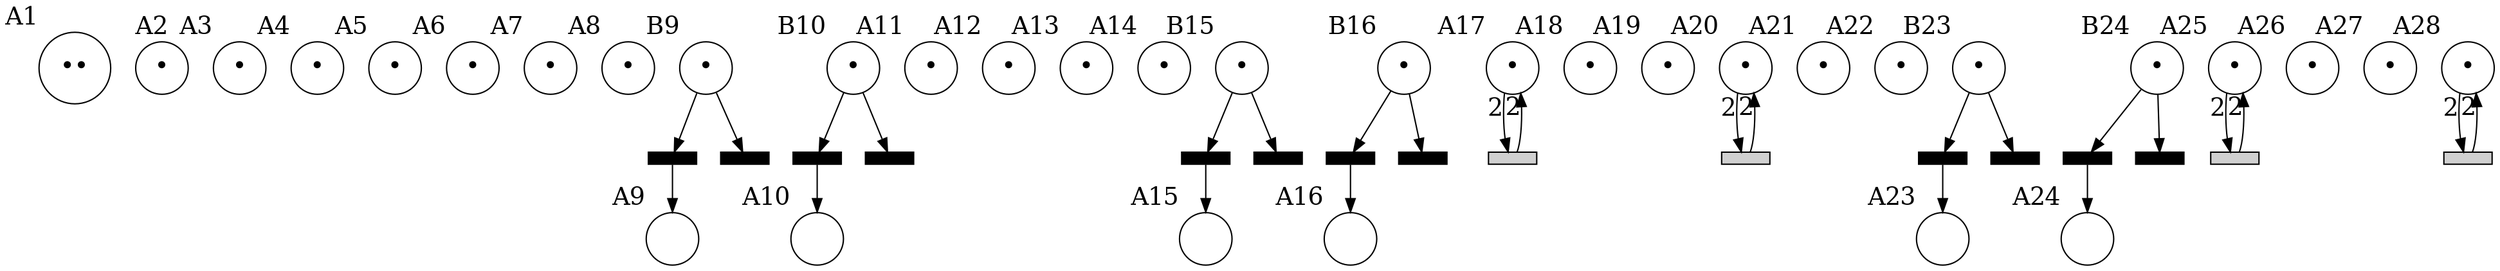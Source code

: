digraph G {

	node[fontsize=18];
	edge[fontsize=18];
	A1 [shape=circle,xlabel="A1",label="••",pos="0.000000,0.000000!"];
	A2 [shape=circle,xlabel="A2",label="•",pos="0.000000,-0.746947!"];
	A3 [shape=circle,xlabel="A3",label="•",pos="0.000000,-1.493894!"];
	A4 [shape=circle,xlabel="A4",label="•",pos="0.000000,-2.240841!"];
	A5 [shape=circle,xlabel="A5",label="•",pos="-0.746947,-2.614314!"];
	A6 [shape=circle,xlabel="A6",label="•",pos="-1.493894,-2.987788!"];
	A7 [shape=circle,xlabel="A7",label="•",pos="-2.240841,-3.361261!"];
	A8 [shape=circle,xlabel="A8",label="•",pos="-2.987788,-3.734735!"];
	A9 [shape=circle,xlabel="A9",label=" ",pos="0.746947,-2.614314!"];
	B9 [shape=circle,xlabel="B9",label="•",pos="0.746947,-1.601814!"];
	A10 [shape=circle,xlabel="A10",label=" ",pos="1.493894,-2.987788!"];
	B10 [shape=circle,xlabel="B10",label="•",pos="1.493894,-1.975288!"];
	A11 [shape=circle,xlabel="A11",label="•",pos="2.240841,-3.361261!"];
	A12 [shape=circle,xlabel="A12",label="•",pos="2.987788,-3.734735!"];
	A13 [shape=circle,xlabel="A13",label="•",pos="-2.987788,-4.481681!"];
	A14 [shape=circle,xlabel="A14",label="•",pos="-2.987788,-5.228628!"];
	A15 [shape=circle,xlabel="A15",label=" ",pos="-3.734735,-5.602102!"];
	B15 [shape=circle,xlabel="B15",label="•",pos="-3.734735,-4.589602!"];
	A16 [shape=circle,xlabel="A16",label=" ",pos="-4.481681,-5.975575!"];
	B16 [shape=circle,xlabel="B16",label="•",pos="-4.481681,-4.963075!"];
	A17 [shape=circle,xlabel="A17",label="•",pos="-5.228628,-6.349049!"];
	A18 [shape=circle,xlabel="A18",label="•",pos="-2.240841,-5.602102!"];
	A19 [shape=circle,xlabel="A19",label="•",pos="-1.493894,-5.975575!"];
	A20 [shape=circle,xlabel="A20",label="•",pos="-0.746947,-6.349049!"];
	A21 [shape=circle,xlabel="A21",label="•",pos="2.987788,-4.481681!"];
	A22 [shape=circle,xlabel="A22",label="•",pos="2.987788,-5.228628!"];
	A23 [shape=circle,xlabel="A23",label=" ",pos="2.240841,-5.602102!"];
	B23 [shape=circle,xlabel="B23",label="•",pos="2.240841,-4.589602!"];
	A24 [shape=circle,xlabel="A24",label=" ",pos="1.493894,-5.975575!"];
	B24 [shape=circle,xlabel="B24",label="•",pos="1.493894,-4.963075!"];
	A25 [shape=circle,xlabel="A25",label="•",pos="0.746947,-6.349049!"];
	A26 [shape=circle,xlabel="A26",label="•",pos="3.734735,-5.602102!"];
	A27 [shape=circle,xlabel="A27",label="•",pos="4.481681,-5.975575!"];
	A28 [shape=circle,xlabel="A28",label="•",pos="5.228628,-6.349049!"];
	tb9 [shape=rect,fixedsize=true,height=0.12,width=0.5,style=filled,fillcolor=black,xlabel="",label="",pos="0.746947,-2.108064!"];
	tAb9 [shape=rect,fixedsize=true,height=0.12,width=0.5,style=filled,fillcolor=black,xlabel="",label="",pos="0.746947,-1.095564!"];
	tb10 [shape=rect,fixedsize=true,height=0.12,width=0.5,style=filled,fillcolor=black,xlabel="",label="",pos="1.493894,-2.481538!"];
	tAb10 [shape=rect,fixedsize=true,height=0.12,width=0.5,style=filled,fillcolor=black,xlabel="",label="",pos="1.493894,-1.469038!"];
	tb15 [shape=rect,fixedsize=true,height=0.12,width=0.5,style=filled,fillcolor=black,xlabel="",label="",pos="-3.734735,-5.095852!"];
	tAb15 [shape=rect,fixedsize=true,height=0.12,width=0.5,style=filled,fillcolor=black,xlabel="",label="",pos="-3.734735,-4.083352!"];
	tb16 [shape=rect,fixedsize=true,height=0.12,width=0.5,style=filled,fillcolor=black,xlabel="",label="",pos="-4.481681,-5.469325!"];
	tAb16 [shape=rect,fixedsize=true,height=0.12,width=0.5,style=filled,fillcolor=black,xlabel="",label="",pos="-4.481681,-4.456825!"];
	tb23 [shape=rect,fixedsize=true,height=0.12,width=0.5,style=filled,fillcolor=black,xlabel="",label="",pos="2.240841,-5.095852!"];
	tAb23 [shape=rect,fixedsize=true,height=0.12,width=0.5,style=filled,fillcolor=black,xlabel="",label="",pos="2.240841,-4.083352!"];
	tb24 [shape=rect,fixedsize=true,height=0.12,width=0.5,style=filled,fillcolor=black,xlabel="",label="",pos="1.493894,-5.469325!"];
	tAb24 [shape=rect,fixedsize=true,height=0.12,width=0.5,style=filled,fillcolor=black,xlabel="",label="",pos="1.493894,-4.456825!"];
	tloop17 [shape=rect,fixedsize=true,height=0.12,width=0.5,style=filled,fillcolor="#D0D0D0",xlabel="",label="",pos="-5.228628,-7.099049!"];
	tloop20 [shape=rect,fixedsize=true,height=0.12,width=0.5,style=filled,fillcolor="#D0D0D0",xlabel="",label="",pos="-0.746947,-7.099049!"];
	tloop25 [shape=rect,fixedsize=true,height=0.12,width=0.5,style=filled,fillcolor="#D0D0D0",xlabel="",label="",pos="0.746947,-7.099049!"];
	tloop28 [shape=rect,fixedsize=true,height=0.12,width=0.5,style=filled,fillcolor="#D0D0D0",xlabel="",label="",pos="5.228628,-7.099049!"];
	B9 -> tb9;
	B9 -> tAb9;
	B10 -> tb10;
	B10 -> tAb10;
	B15 -> tb15;
	B15 -> tAb15;
	B16 -> tb16;
	B16 -> tAb16;
	B23 -> tb23;
	B23 -> tAb23;
	B24 -> tb24;
	B24 -> tAb24;
	A17 -> tloop17 [xlabel="2"];
	A20 -> tloop20 [xlabel="2"];
	A25 -> tloop25 [xlabel="2"];
	A28 -> tloop28 [xlabel="2"];
	tb9 -> A9;
	tb10 -> A10;
	tb15 -> A15;
	tb16 -> A16;
	tb23 -> A23;
	tb24 -> A24;
	tloop17 -> A17 [xlabel="2"];
	tloop20 -> A20 [xlabel="2"];
	tloop25 -> A25 [xlabel="2"];
	tloop28 -> A28 [xlabel="2"];
}
